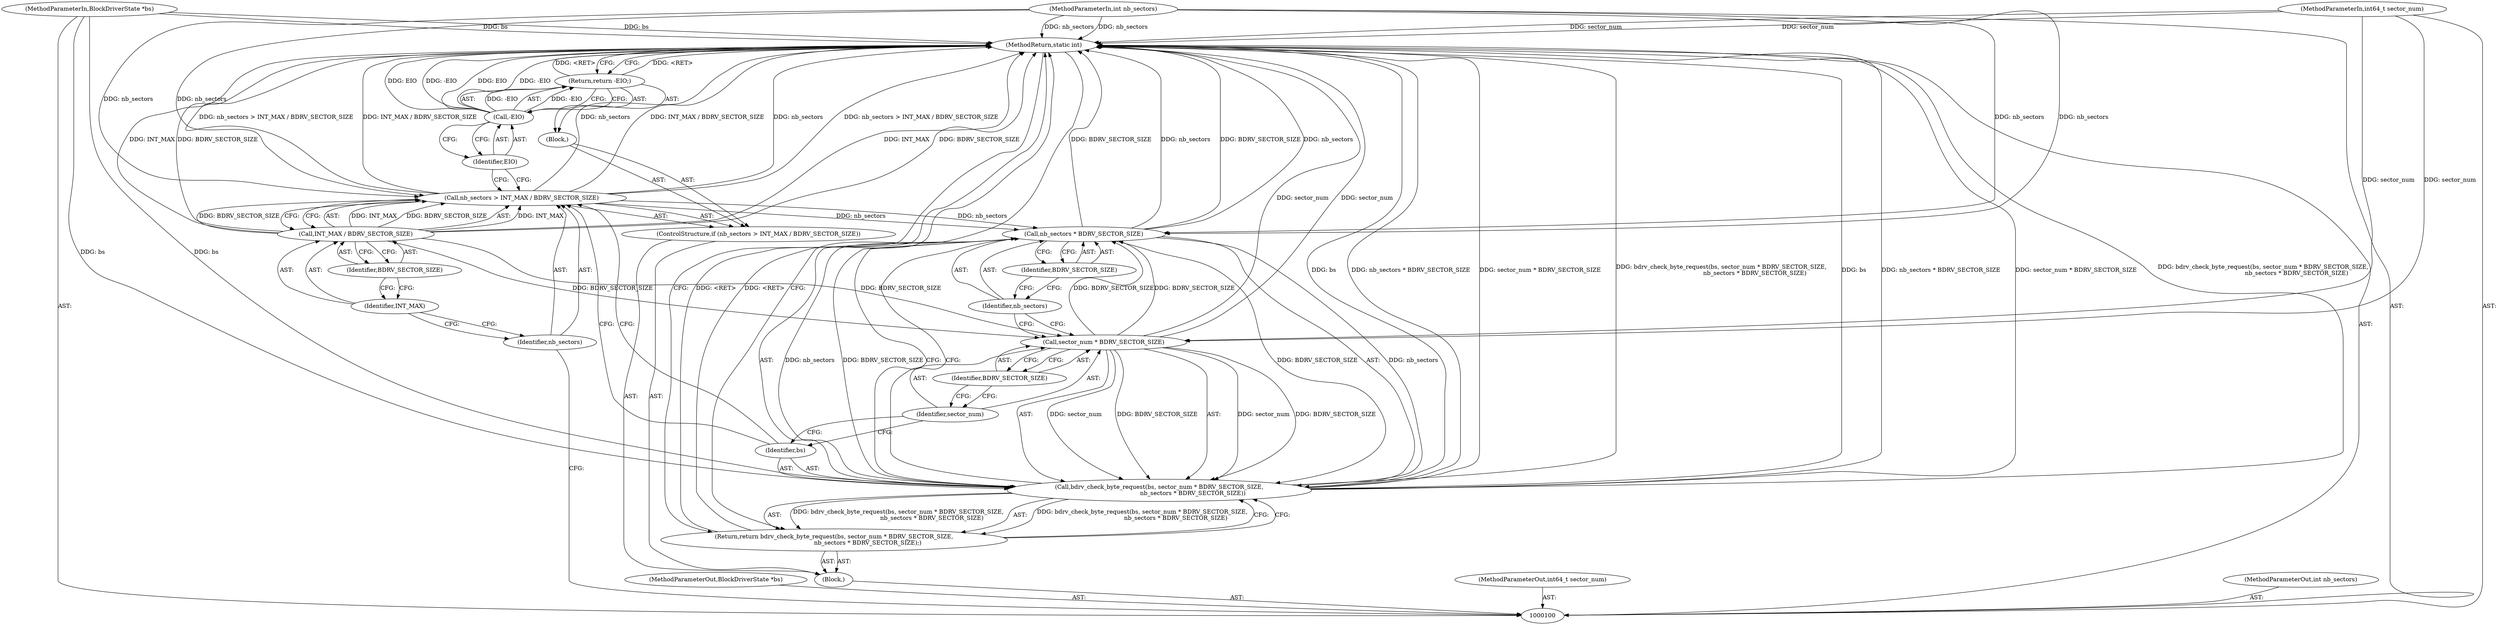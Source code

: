 digraph "0_qemu_8f4754ede56e3f9ea3fd7207f4a7c4453e59285b" {
"1000124" [label="(MethodReturn,static int)"];
"1000101" [label="(MethodParameterIn,BlockDriverState *bs)"];
"1000157" [label="(MethodParameterOut,BlockDriverState *bs)"];
"1000102" [label="(MethodParameterIn,int64_t sector_num)"];
"1000158" [label="(MethodParameterOut,int64_t sector_num)"];
"1000103" [label="(MethodParameterIn,int nb_sectors)"];
"1000159" [label="(MethodParameterOut,int nb_sectors)"];
"1000104" [label="(Block,)"];
"1000108" [label="(Call,INT_MAX / BDRV_SECTOR_SIZE)"];
"1000109" [label="(Identifier,INT_MAX)"];
"1000110" [label="(Identifier,BDRV_SECTOR_SIZE)"];
"1000105" [label="(ControlStructure,if (nb_sectors > INT_MAX / BDRV_SECTOR_SIZE))"];
"1000111" [label="(Block,)"];
"1000106" [label="(Call,nb_sectors > INT_MAX / BDRV_SECTOR_SIZE)"];
"1000107" [label="(Identifier,nb_sectors)"];
"1000113" [label="(Call,-EIO)"];
"1000114" [label="(Identifier,EIO)"];
"1000112" [label="(Return,return -EIO;)"];
"1000116" [label="(Call,bdrv_check_byte_request(bs, sector_num * BDRV_SECTOR_SIZE,\n                                    nb_sectors * BDRV_SECTOR_SIZE))"];
"1000117" [label="(Identifier,bs)"];
"1000118" [label="(Call,sector_num * BDRV_SECTOR_SIZE)"];
"1000119" [label="(Identifier,sector_num)"];
"1000115" [label="(Return,return bdrv_check_byte_request(bs, sector_num * BDRV_SECTOR_SIZE,\n                                    nb_sectors * BDRV_SECTOR_SIZE);)"];
"1000120" [label="(Identifier,BDRV_SECTOR_SIZE)"];
"1000121" [label="(Call,nb_sectors * BDRV_SECTOR_SIZE)"];
"1000122" [label="(Identifier,nb_sectors)"];
"1000123" [label="(Identifier,BDRV_SECTOR_SIZE)"];
"1000124" -> "1000100"  [label="AST: "];
"1000124" -> "1000112"  [label="CFG: "];
"1000124" -> "1000115"  [label="CFG: "];
"1000116" -> "1000124"  [label="DDG: bs"];
"1000116" -> "1000124"  [label="DDG: nb_sectors * BDRV_SECTOR_SIZE"];
"1000116" -> "1000124"  [label="DDG: sector_num * BDRV_SECTOR_SIZE"];
"1000116" -> "1000124"  [label="DDG: bdrv_check_byte_request(bs, sector_num * BDRV_SECTOR_SIZE,\n                                    nb_sectors * BDRV_SECTOR_SIZE)"];
"1000106" -> "1000124"  [label="DDG: INT_MAX / BDRV_SECTOR_SIZE"];
"1000106" -> "1000124"  [label="DDG: nb_sectors"];
"1000106" -> "1000124"  [label="DDG: nb_sectors > INT_MAX / BDRV_SECTOR_SIZE"];
"1000113" -> "1000124"  [label="DDG: EIO"];
"1000113" -> "1000124"  [label="DDG: -EIO"];
"1000121" -> "1000124"  [label="DDG: BDRV_SECTOR_SIZE"];
"1000121" -> "1000124"  [label="DDG: nb_sectors"];
"1000103" -> "1000124"  [label="DDG: nb_sectors"];
"1000102" -> "1000124"  [label="DDG: sector_num"];
"1000118" -> "1000124"  [label="DDG: sector_num"];
"1000101" -> "1000124"  [label="DDG: bs"];
"1000108" -> "1000124"  [label="DDG: BDRV_SECTOR_SIZE"];
"1000108" -> "1000124"  [label="DDG: INT_MAX"];
"1000112" -> "1000124"  [label="DDG: <RET>"];
"1000115" -> "1000124"  [label="DDG: <RET>"];
"1000101" -> "1000100"  [label="AST: "];
"1000101" -> "1000124"  [label="DDG: bs"];
"1000101" -> "1000116"  [label="DDG: bs"];
"1000157" -> "1000100"  [label="AST: "];
"1000102" -> "1000100"  [label="AST: "];
"1000102" -> "1000124"  [label="DDG: sector_num"];
"1000102" -> "1000118"  [label="DDG: sector_num"];
"1000158" -> "1000100"  [label="AST: "];
"1000103" -> "1000100"  [label="AST: "];
"1000103" -> "1000124"  [label="DDG: nb_sectors"];
"1000103" -> "1000106"  [label="DDG: nb_sectors"];
"1000103" -> "1000121"  [label="DDG: nb_sectors"];
"1000159" -> "1000100"  [label="AST: "];
"1000104" -> "1000100"  [label="AST: "];
"1000105" -> "1000104"  [label="AST: "];
"1000115" -> "1000104"  [label="AST: "];
"1000108" -> "1000106"  [label="AST: "];
"1000108" -> "1000110"  [label="CFG: "];
"1000109" -> "1000108"  [label="AST: "];
"1000110" -> "1000108"  [label="AST: "];
"1000106" -> "1000108"  [label="CFG: "];
"1000108" -> "1000124"  [label="DDG: BDRV_SECTOR_SIZE"];
"1000108" -> "1000124"  [label="DDG: INT_MAX"];
"1000108" -> "1000106"  [label="DDG: INT_MAX"];
"1000108" -> "1000106"  [label="DDG: BDRV_SECTOR_SIZE"];
"1000108" -> "1000118"  [label="DDG: BDRV_SECTOR_SIZE"];
"1000109" -> "1000108"  [label="AST: "];
"1000109" -> "1000107"  [label="CFG: "];
"1000110" -> "1000109"  [label="CFG: "];
"1000110" -> "1000108"  [label="AST: "];
"1000110" -> "1000109"  [label="CFG: "];
"1000108" -> "1000110"  [label="CFG: "];
"1000105" -> "1000104"  [label="AST: "];
"1000106" -> "1000105"  [label="AST: "];
"1000111" -> "1000105"  [label="AST: "];
"1000111" -> "1000105"  [label="AST: "];
"1000112" -> "1000111"  [label="AST: "];
"1000106" -> "1000105"  [label="AST: "];
"1000106" -> "1000108"  [label="CFG: "];
"1000107" -> "1000106"  [label="AST: "];
"1000108" -> "1000106"  [label="AST: "];
"1000114" -> "1000106"  [label="CFG: "];
"1000117" -> "1000106"  [label="CFG: "];
"1000106" -> "1000124"  [label="DDG: INT_MAX / BDRV_SECTOR_SIZE"];
"1000106" -> "1000124"  [label="DDG: nb_sectors"];
"1000106" -> "1000124"  [label="DDG: nb_sectors > INT_MAX / BDRV_SECTOR_SIZE"];
"1000103" -> "1000106"  [label="DDG: nb_sectors"];
"1000108" -> "1000106"  [label="DDG: INT_MAX"];
"1000108" -> "1000106"  [label="DDG: BDRV_SECTOR_SIZE"];
"1000106" -> "1000121"  [label="DDG: nb_sectors"];
"1000107" -> "1000106"  [label="AST: "];
"1000107" -> "1000100"  [label="CFG: "];
"1000109" -> "1000107"  [label="CFG: "];
"1000113" -> "1000112"  [label="AST: "];
"1000113" -> "1000114"  [label="CFG: "];
"1000114" -> "1000113"  [label="AST: "];
"1000112" -> "1000113"  [label="CFG: "];
"1000113" -> "1000124"  [label="DDG: EIO"];
"1000113" -> "1000124"  [label="DDG: -EIO"];
"1000113" -> "1000112"  [label="DDG: -EIO"];
"1000114" -> "1000113"  [label="AST: "];
"1000114" -> "1000106"  [label="CFG: "];
"1000113" -> "1000114"  [label="CFG: "];
"1000112" -> "1000111"  [label="AST: "];
"1000112" -> "1000113"  [label="CFG: "];
"1000113" -> "1000112"  [label="AST: "];
"1000124" -> "1000112"  [label="CFG: "];
"1000112" -> "1000124"  [label="DDG: <RET>"];
"1000113" -> "1000112"  [label="DDG: -EIO"];
"1000116" -> "1000115"  [label="AST: "];
"1000116" -> "1000121"  [label="CFG: "];
"1000117" -> "1000116"  [label="AST: "];
"1000118" -> "1000116"  [label="AST: "];
"1000121" -> "1000116"  [label="AST: "];
"1000115" -> "1000116"  [label="CFG: "];
"1000116" -> "1000124"  [label="DDG: bs"];
"1000116" -> "1000124"  [label="DDG: nb_sectors * BDRV_SECTOR_SIZE"];
"1000116" -> "1000124"  [label="DDG: sector_num * BDRV_SECTOR_SIZE"];
"1000116" -> "1000124"  [label="DDG: bdrv_check_byte_request(bs, sector_num * BDRV_SECTOR_SIZE,\n                                    nb_sectors * BDRV_SECTOR_SIZE)"];
"1000116" -> "1000115"  [label="DDG: bdrv_check_byte_request(bs, sector_num * BDRV_SECTOR_SIZE,\n                                    nb_sectors * BDRV_SECTOR_SIZE)"];
"1000101" -> "1000116"  [label="DDG: bs"];
"1000118" -> "1000116"  [label="DDG: sector_num"];
"1000118" -> "1000116"  [label="DDG: BDRV_SECTOR_SIZE"];
"1000121" -> "1000116"  [label="DDG: nb_sectors"];
"1000121" -> "1000116"  [label="DDG: BDRV_SECTOR_SIZE"];
"1000117" -> "1000116"  [label="AST: "];
"1000117" -> "1000106"  [label="CFG: "];
"1000119" -> "1000117"  [label="CFG: "];
"1000118" -> "1000116"  [label="AST: "];
"1000118" -> "1000120"  [label="CFG: "];
"1000119" -> "1000118"  [label="AST: "];
"1000120" -> "1000118"  [label="AST: "];
"1000122" -> "1000118"  [label="CFG: "];
"1000118" -> "1000124"  [label="DDG: sector_num"];
"1000118" -> "1000116"  [label="DDG: sector_num"];
"1000118" -> "1000116"  [label="DDG: BDRV_SECTOR_SIZE"];
"1000102" -> "1000118"  [label="DDG: sector_num"];
"1000108" -> "1000118"  [label="DDG: BDRV_SECTOR_SIZE"];
"1000118" -> "1000121"  [label="DDG: BDRV_SECTOR_SIZE"];
"1000119" -> "1000118"  [label="AST: "];
"1000119" -> "1000117"  [label="CFG: "];
"1000120" -> "1000119"  [label="CFG: "];
"1000115" -> "1000104"  [label="AST: "];
"1000115" -> "1000116"  [label="CFG: "];
"1000116" -> "1000115"  [label="AST: "];
"1000124" -> "1000115"  [label="CFG: "];
"1000115" -> "1000124"  [label="DDG: <RET>"];
"1000116" -> "1000115"  [label="DDG: bdrv_check_byte_request(bs, sector_num * BDRV_SECTOR_SIZE,\n                                    nb_sectors * BDRV_SECTOR_SIZE)"];
"1000120" -> "1000118"  [label="AST: "];
"1000120" -> "1000119"  [label="CFG: "];
"1000118" -> "1000120"  [label="CFG: "];
"1000121" -> "1000116"  [label="AST: "];
"1000121" -> "1000123"  [label="CFG: "];
"1000122" -> "1000121"  [label="AST: "];
"1000123" -> "1000121"  [label="AST: "];
"1000116" -> "1000121"  [label="CFG: "];
"1000121" -> "1000124"  [label="DDG: BDRV_SECTOR_SIZE"];
"1000121" -> "1000124"  [label="DDG: nb_sectors"];
"1000121" -> "1000116"  [label="DDG: nb_sectors"];
"1000121" -> "1000116"  [label="DDG: BDRV_SECTOR_SIZE"];
"1000106" -> "1000121"  [label="DDG: nb_sectors"];
"1000103" -> "1000121"  [label="DDG: nb_sectors"];
"1000118" -> "1000121"  [label="DDG: BDRV_SECTOR_SIZE"];
"1000122" -> "1000121"  [label="AST: "];
"1000122" -> "1000118"  [label="CFG: "];
"1000123" -> "1000122"  [label="CFG: "];
"1000123" -> "1000121"  [label="AST: "];
"1000123" -> "1000122"  [label="CFG: "];
"1000121" -> "1000123"  [label="CFG: "];
}
